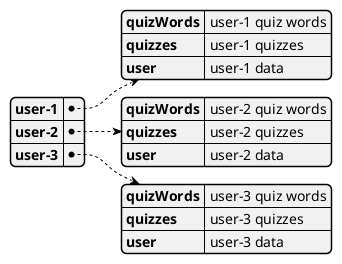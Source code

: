 @startjson
{
  "user-1": {
    "quizWords": "user-1 quiz words",
    "quizzes": "user-1 quizzes",
    "user": "user-1 data"
  },
  "user-2": {
    "quizWords": "user-2 quiz words",
    "quizzes": "user-2 quizzes",
    "user": "user-2 data"
  },
  "user-3": {
    "quizWords": "user-3 quiz words",
    "quizzes": "user-3 quizzes",
    "user": "user-3 data"
  }
}
@endjson